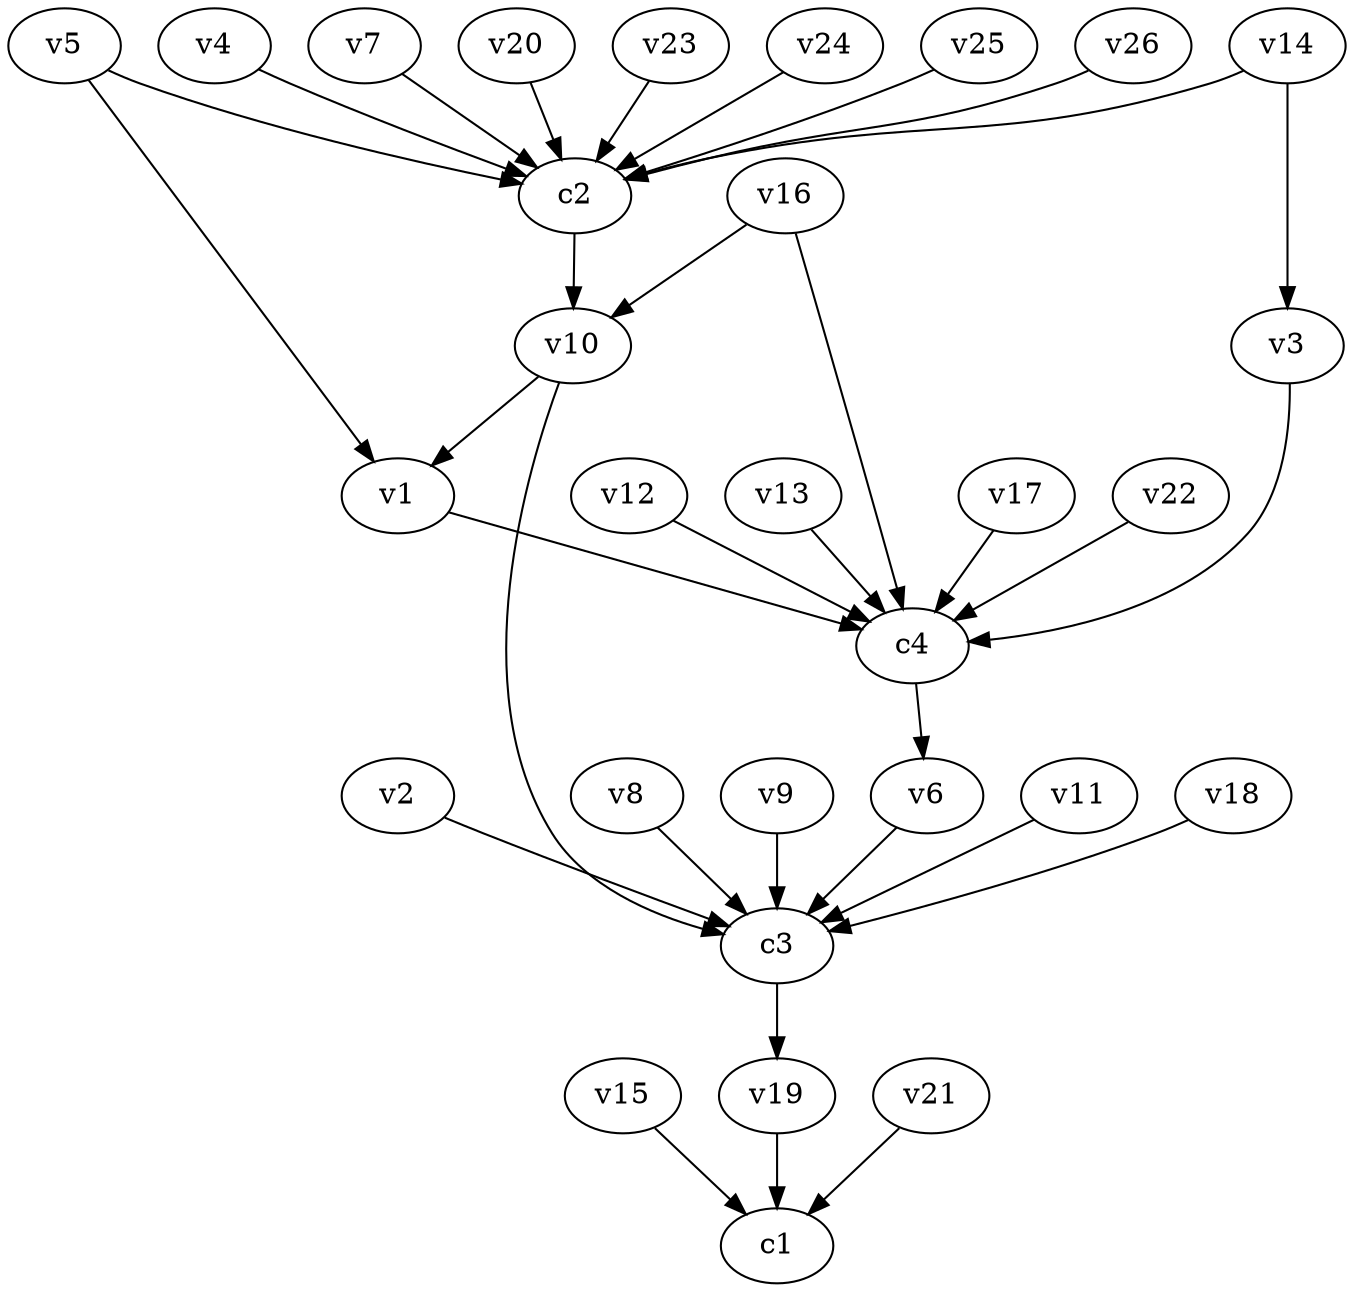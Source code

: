 strict digraph  {
c1;
c2;
c3;
c4;
v1;
v2;
v3;
v4;
v5;
v6;
v7;
v8;
v9;
v10;
v11;
v12;
v13;
v14;
v15;
v16;
v17;
v18;
v19;
v20;
v21;
v22;
v23;
v24;
v25;
v26;
c2 -> v10  [weight=1];
c3 -> v19  [weight=1];
c4 -> v6  [weight=1];
v1 -> c4  [weight=1];
v2 -> c3  [weight=1];
v3 -> c4  [weight=1];
v4 -> c2  [weight=1];
v5 -> c2  [weight=1];
v5 -> v1  [weight=1];
v6 -> c3  [weight=1];
v7 -> c2  [weight=1];
v8 -> c3  [weight=1];
v9 -> c3  [weight=1];
v10 -> c3  [weight=1];
v10 -> v1  [weight=1];
v11 -> c3  [weight=1];
v12 -> c4  [weight=1];
v13 -> c4  [weight=1];
v14 -> c2  [weight=1];
v14 -> v3  [weight=1];
v15 -> c1  [weight=1];
v16 -> c4  [weight=1];
v16 -> v10  [weight=1];
v17 -> c4  [weight=1];
v18 -> c3  [weight=1];
v19 -> c1  [weight=1];
v20 -> c2  [weight=1];
v21 -> c1  [weight=1];
v22 -> c4  [weight=1];
v23 -> c2  [weight=1];
v24 -> c2  [weight=1];
v25 -> c2  [weight=1];
v26 -> c2  [weight=1];
}
